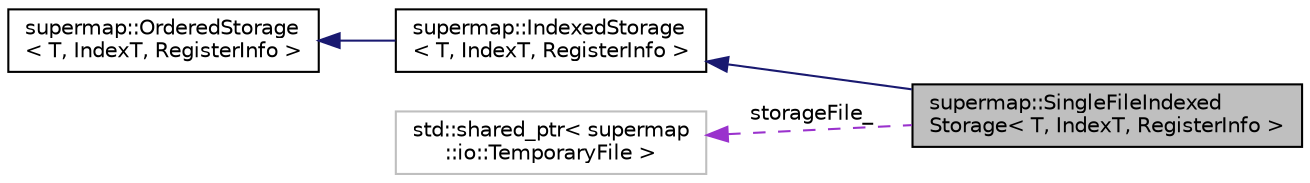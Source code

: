digraph "supermap::SingleFileIndexedStorage&lt; T, IndexT, RegisterInfo &gt;"
{
 // LATEX_PDF_SIZE
  edge [fontname="Helvetica",fontsize="10",labelfontname="Helvetica",labelfontsize="10"];
  node [fontname="Helvetica",fontsize="10",shape=record];
  rankdir="LR";
  Node1 [label="supermap::SingleFileIndexed\lStorage\< T, IndexT, RegisterInfo \>",height=0.2,width=0.4,color="black", fillcolor="grey75", style="filled", fontcolor="black",tooltip="Indexed storage that stores all items in the single file."];
  Node2 -> Node1 [dir="back",color="midnightblue",fontsize="10",style="solid",fontname="Helvetica"];
  Node2 [label="supermap::IndexedStorage\l\< T, IndexT, RegisterInfo \>",height=0.2,width=0.4,color="black", fillcolor="white", style="filled",URL="$classsupermap_1_1IndexedStorage.html",tooltip="A storage that represents something from which you can take an element by index and add an element to..."];
  Node3 -> Node2 [dir="back",color="midnightblue",fontsize="10",style="solid",fontname="Helvetica"];
  Node3 [label="supermap::OrderedStorage\l\< T, IndexT, RegisterInfo \>",height=0.2,width=0.4,color="black", fillcolor="white", style="filled",URL="$classsupermap_1_1OrderedStorage.html",tooltip="An abstract storage, where elements has particular order. Element added later is of lower order."];
  Node4 -> Node1 [dir="back",color="darkorchid3",fontsize="10",style="dashed",label=" storageFile_" ,fontname="Helvetica"];
  Node4 [label="std::shared_ptr\< supermap\l::io::TemporaryFile \>",height=0.2,width=0.4,color="grey75", fillcolor="white", style="filled",tooltip=" "];
}
